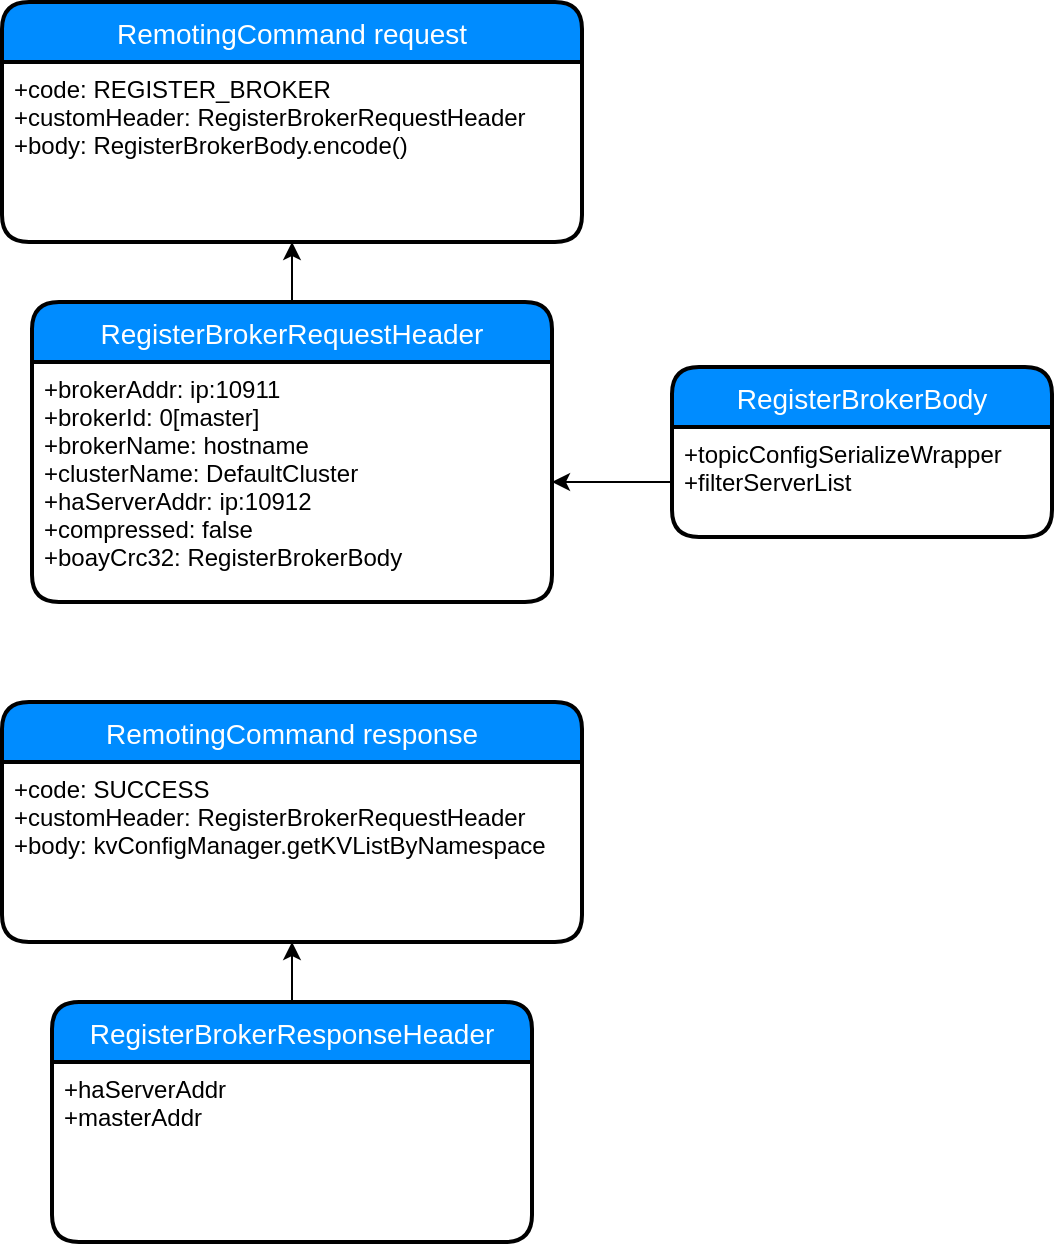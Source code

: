 <mxfile version="12.4.2" type="device" pages="1"><diagram id="wA10UuRu8Hn-vFf3XXGN" name="Page-1"><mxGraphModel dx="932" dy="582" grid="1" gridSize="10" guides="1" tooltips="1" connect="1" arrows="1" fold="1" page="1" pageScale="1" pageWidth="827" pageHeight="1169" math="0" shadow="0"><root><mxCell id="0"/><mxCell id="1" parent="0"/><mxCell id="gc86-5nVJ6x8FMFOn8XT-1" value="" style="edgeStyle=orthogonalEdgeStyle;rounded=0;orthogonalLoop=1;jettySize=auto;html=1;" edge="1" parent="1" source="gc86-5nVJ6x8FMFOn8XT-2" target="gc86-5nVJ6x8FMFOn8XT-8"><mxGeometry relative="1" as="geometry"/></mxCell><mxCell id="gc86-5nVJ6x8FMFOn8XT-2" value="RegisterBrokerRequestHeader" style="swimlane;childLayout=stackLayout;horizontal=1;startSize=30;horizontalStack=0;fillColor=#008cff;fontColor=#FFFFFF;rounded=1;fontSize=14;fontStyle=0;strokeWidth=2;resizeParent=0;resizeLast=1;shadow=0;dashed=0;align=center;" vertex="1" parent="1"><mxGeometry x="215" y="370" width="260" height="150" as="geometry"/></mxCell><mxCell id="gc86-5nVJ6x8FMFOn8XT-3" value="+brokerAddr: ip:10911&#10;+brokerId: 0[master]&#10;+brokerName: hostname&#10;+clusterName: DefaultCluster&#10;+haServerAddr: ip:10912&#10;+compressed: false&#10;+boayCrc32: RegisterBrokerBody" style="align=left;strokeColor=none;fillColor=none;spacingLeft=4;fontSize=12;verticalAlign=top;resizable=0;rotatable=0;part=1;" vertex="1" parent="gc86-5nVJ6x8FMFOn8XT-2"><mxGeometry y="30" width="260" height="120" as="geometry"/></mxCell><mxCell id="gc86-5nVJ6x8FMFOn8XT-4" value="RegisterBrokerBody" style="swimlane;childLayout=stackLayout;horizontal=1;startSize=30;horizontalStack=0;fillColor=#008cff;fontColor=#FFFFFF;rounded=1;fontSize=14;fontStyle=0;strokeWidth=2;resizeParent=0;resizeLast=1;shadow=0;dashed=0;align=center;" vertex="1" parent="1"><mxGeometry x="535" y="402.5" width="190" height="85" as="geometry"/></mxCell><mxCell id="gc86-5nVJ6x8FMFOn8XT-5" value="+topicConfigSerializeWrapper&#10;+filterServerList" style="align=left;strokeColor=none;fillColor=none;spacingLeft=4;fontSize=12;verticalAlign=top;resizable=0;rotatable=0;part=1;" vertex="1" parent="gc86-5nVJ6x8FMFOn8XT-4"><mxGeometry y="30" width="190" height="55" as="geometry"/></mxCell><mxCell id="gc86-5nVJ6x8FMFOn8XT-6" value="" style="edgeStyle=orthogonalEdgeStyle;rounded=0;orthogonalLoop=1;jettySize=auto;html=1;" edge="1" parent="1" source="gc86-5nVJ6x8FMFOn8XT-5"><mxGeometry relative="1" as="geometry"><mxPoint x="475" y="460" as="targetPoint"/></mxGeometry></mxCell><mxCell id="gc86-5nVJ6x8FMFOn8XT-7" value="RemotingCommand request" style="swimlane;childLayout=stackLayout;horizontal=1;startSize=30;horizontalStack=0;fillColor=#008cff;fontColor=#FFFFFF;rounded=1;fontSize=14;fontStyle=0;strokeWidth=2;resizeParent=0;resizeLast=1;shadow=0;dashed=0;align=center;" vertex="1" parent="1"><mxGeometry x="200" y="220" width="290" height="120" as="geometry"/></mxCell><mxCell id="gc86-5nVJ6x8FMFOn8XT-8" value="+code: REGISTER_BROKER&#10;+customHeader: RegisterBrokerRequestHeader&#10;+body: RegisterBrokerBody.encode()" style="align=left;strokeColor=none;fillColor=none;spacingLeft=4;fontSize=12;verticalAlign=top;resizable=0;rotatable=0;part=1;" vertex="1" parent="gc86-5nVJ6x8FMFOn8XT-7"><mxGeometry y="30" width="290" height="90" as="geometry"/></mxCell><mxCell id="gc86-5nVJ6x8FMFOn8XT-9" value="RemotingCommand response" style="swimlane;childLayout=stackLayout;horizontal=1;startSize=30;horizontalStack=0;fillColor=#008cff;fontColor=#FFFFFF;rounded=1;fontSize=14;fontStyle=0;strokeWidth=2;resizeParent=0;resizeLast=1;shadow=0;dashed=0;align=center;" vertex="1" parent="1"><mxGeometry x="200" y="570" width="290" height="120" as="geometry"/></mxCell><mxCell id="gc86-5nVJ6x8FMFOn8XT-10" value="+code: SUCCESS&#10;+customHeader: RegisterBrokerRequestHeader&#10;+body: kvConfigManager.getKVListByNamespace" style="align=left;strokeColor=none;fillColor=none;spacingLeft=4;fontSize=12;verticalAlign=top;resizable=0;rotatable=0;part=1;" vertex="1" parent="gc86-5nVJ6x8FMFOn8XT-9"><mxGeometry y="30" width="290" height="90" as="geometry"/></mxCell><mxCell id="gc86-5nVJ6x8FMFOn8XT-11" value="" style="edgeStyle=orthogonalEdgeStyle;rounded=0;orthogonalLoop=1;jettySize=auto;html=1;" edge="1" parent="1" source="gc86-5nVJ6x8FMFOn8XT-12" target="gc86-5nVJ6x8FMFOn8XT-10"><mxGeometry relative="1" as="geometry"/></mxCell><mxCell id="gc86-5nVJ6x8FMFOn8XT-12" value="RegisterBrokerResponseHeader" style="swimlane;childLayout=stackLayout;horizontal=1;startSize=30;horizontalStack=0;fillColor=#008cff;fontColor=#FFFFFF;rounded=1;fontSize=14;fontStyle=0;strokeWidth=2;resizeParent=0;resizeLast=1;shadow=0;dashed=0;align=center;" vertex="1" parent="1"><mxGeometry x="225" y="720" width="240" height="120" as="geometry"/></mxCell><mxCell id="gc86-5nVJ6x8FMFOn8XT-13" value="+haServerAddr&#10;+masterAddr" style="align=left;strokeColor=none;fillColor=none;spacingLeft=4;fontSize=12;verticalAlign=top;resizable=0;rotatable=0;part=1;" vertex="1" parent="gc86-5nVJ6x8FMFOn8XT-12"><mxGeometry y="30" width="240" height="90" as="geometry"/></mxCell></root></mxGraphModel></diagram></mxfile>